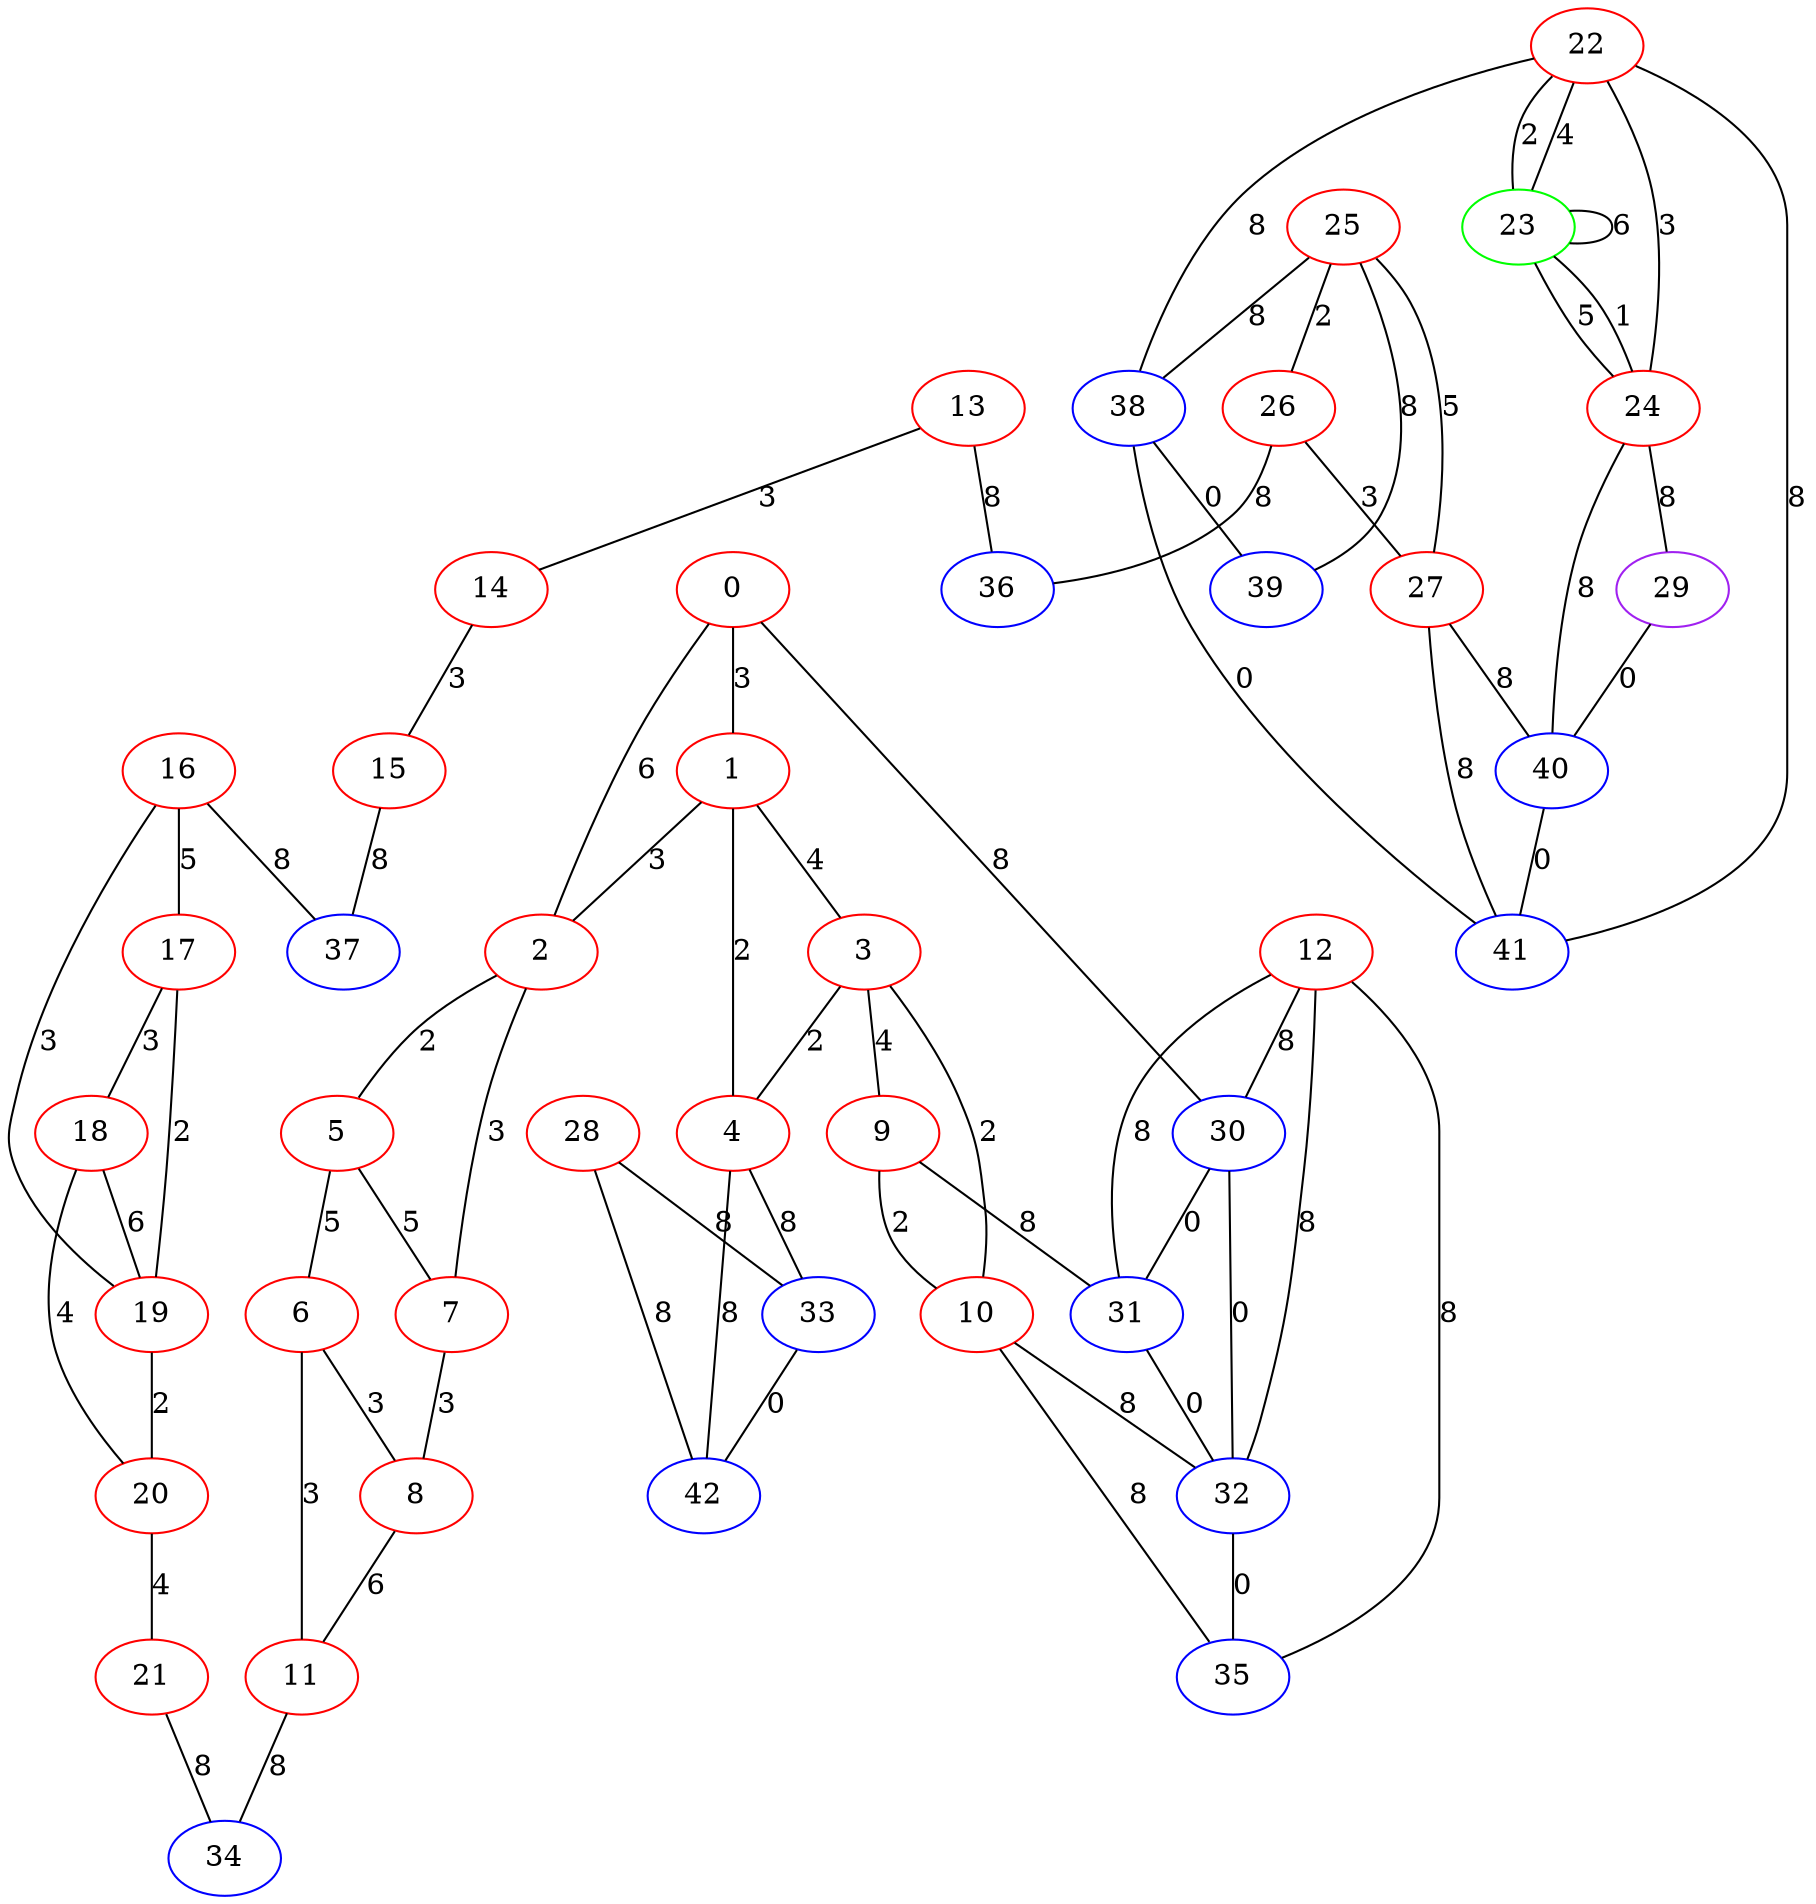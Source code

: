 graph "" {
0 [color=red, weight=1];
1 [color=red, weight=1];
2 [color=red, weight=1];
3 [color=red, weight=1];
4 [color=red, weight=1];
5 [color=red, weight=1];
6 [color=red, weight=1];
7 [color=red, weight=1];
8 [color=red, weight=1];
9 [color=red, weight=1];
10 [color=red, weight=1];
11 [color=red, weight=1];
12 [color=red, weight=1];
13 [color=red, weight=1];
14 [color=red, weight=1];
15 [color=red, weight=1];
16 [color=red, weight=1];
17 [color=red, weight=1];
18 [color=red, weight=1];
19 [color=red, weight=1];
20 [color=red, weight=1];
21 [color=red, weight=1];
22 [color=red, weight=1];
23 [color=green, weight=2];
24 [color=red, weight=1];
25 [color=red, weight=1];
26 [color=red, weight=1];
27 [color=red, weight=1];
28 [color=red, weight=1];
29 [color=purple, weight=4];
30 [color=blue, weight=3];
31 [color=blue, weight=3];
32 [color=blue, weight=3];
33 [color=blue, weight=3];
34 [color=blue, weight=3];
35 [color=blue, weight=3];
36 [color=blue, weight=3];
37 [color=blue, weight=3];
38 [color=blue, weight=3];
39 [color=blue, weight=3];
40 [color=blue, weight=3];
41 [color=blue, weight=3];
42 [color=blue, weight=3];
0 -- 1  [key=0, label=3];
0 -- 2  [key=0, label=6];
0 -- 30  [key=0, label=8];
1 -- 2  [key=0, label=3];
1 -- 3  [key=0, label=4];
1 -- 4  [key=0, label=2];
2 -- 5  [key=0, label=2];
2 -- 7  [key=0, label=3];
3 -- 10  [key=0, label=2];
3 -- 4  [key=0, label=2];
3 -- 9  [key=0, label=4];
4 -- 42  [key=0, label=8];
4 -- 33  [key=0, label=8];
5 -- 6  [key=0, label=5];
5 -- 7  [key=0, label=5];
6 -- 8  [key=0, label=3];
6 -- 11  [key=0, label=3];
7 -- 8  [key=0, label=3];
8 -- 11  [key=0, label=6];
9 -- 10  [key=0, label=2];
9 -- 31  [key=0, label=8];
10 -- 32  [key=0, label=8];
10 -- 35  [key=0, label=8];
11 -- 34  [key=0, label=8];
12 -- 32  [key=0, label=8];
12 -- 35  [key=0, label=8];
12 -- 30  [key=0, label=8];
12 -- 31  [key=0, label=8];
13 -- 36  [key=0, label=8];
13 -- 14  [key=0, label=3];
14 -- 15  [key=0, label=3];
15 -- 37  [key=0, label=8];
16 -- 17  [key=0, label=5];
16 -- 19  [key=0, label=3];
16 -- 37  [key=0, label=8];
17 -- 18  [key=0, label=3];
17 -- 19  [key=0, label=2];
18 -- 19  [key=0, label=6];
18 -- 20  [key=0, label=4];
19 -- 20  [key=0, label=2];
20 -- 21  [key=0, label=4];
21 -- 34  [key=0, label=8];
22 -- 24  [key=0, label=3];
22 -- 41  [key=0, label=8];
22 -- 38  [key=0, label=8];
22 -- 23  [key=0, label=2];
22 -- 23  [key=1, label=4];
23 -- 24  [key=0, label=5];
23 -- 24  [key=1, label=1];
23 -- 23  [key=0, label=6];
24 -- 40  [key=0, label=8];
24 -- 29  [key=0, label=8];
25 -- 26  [key=0, label=2];
25 -- 27  [key=0, label=5];
25 -- 38  [key=0, label=8];
25 -- 39  [key=0, label=8];
26 -- 27  [key=0, label=3];
26 -- 36  [key=0, label=8];
27 -- 40  [key=0, label=8];
27 -- 41  [key=0, label=8];
28 -- 33  [key=0, label=8];
28 -- 42  [key=0, label=8];
29 -- 40  [key=0, label=0];
30 -- 32  [key=0, label=0];
30 -- 31  [key=0, label=0];
31 -- 32  [key=0, label=0];
32 -- 35  [key=0, label=0];
33 -- 42  [key=0, label=0];
38 -- 41  [key=0, label=0];
38 -- 39  [key=0, label=0];
40 -- 41  [key=0, label=0];
}
